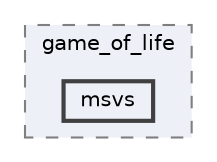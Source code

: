 digraph "external/taskflow/3rd-party/tbb/examples/parallel_for/game_of_life/msvs"
{
 // LATEX_PDF_SIZE
  bgcolor="transparent";
  edge [fontname=Helvetica,fontsize=10,labelfontname=Helvetica,labelfontsize=10];
  node [fontname=Helvetica,fontsize=10,shape=box,height=0.2,width=0.4];
  compound=true
  subgraph clusterdir_8a44bd34c0849baf7af2cf55fccfd2ec {
    graph [ bgcolor="#edf0f7", pencolor="grey50", label="game_of_life", fontname=Helvetica,fontsize=10 style="filled,dashed", URL="dir_8a44bd34c0849baf7af2cf55fccfd2ec.html",tooltip=""]
  dir_9e28cd4f1949a5ce3919ee2c7619daa1 [label="msvs", fillcolor="#edf0f7", color="grey25", style="filled,bold", URL="dir_9e28cd4f1949a5ce3919ee2c7619daa1.html",tooltip=""];
  }
}
